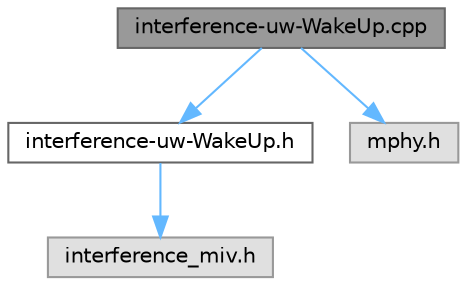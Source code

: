 digraph "interference-uw-WakeUp.cpp"
{
 // LATEX_PDF_SIZE
  bgcolor="transparent";
  edge [fontname=Helvetica,fontsize=10,labelfontname=Helvetica,labelfontsize=10];
  node [fontname=Helvetica,fontsize=10,shape=box,height=0.2,width=0.4];
  Node1 [id="Node000001",label="interference-uw-WakeUp.cpp",height=0.2,width=0.4,color="gray40", fillcolor="grey60", style="filled", fontcolor="black",tooltip="Provides the implementations of the inteference model for the Tone channel."];
  Node1 -> Node2 [id="edge1_Node000001_Node000002",color="steelblue1",style="solid",tooltip=" "];
  Node2 [id="Node000002",label="interference-uw-WakeUp.h",height=0.2,width=0.4,color="grey40", fillcolor="white", style="filled",URL="$interference-uw-WakeUp_8h.html",tooltip="Provides the declaration of the inteference model for the Tone channel."];
  Node2 -> Node3 [id="edge2_Node000002_Node000003",color="steelblue1",style="solid",tooltip=" "];
  Node3 [id="Node000003",label="interference_miv.h",height=0.2,width=0.4,color="grey60", fillcolor="#E0E0E0", style="filled",tooltip=" "];
  Node1 -> Node4 [id="edge3_Node000001_Node000004",color="steelblue1",style="solid",tooltip=" "];
  Node4 [id="Node000004",label="mphy.h",height=0.2,width=0.4,color="grey60", fillcolor="#E0E0E0", style="filled",tooltip=" "];
}
